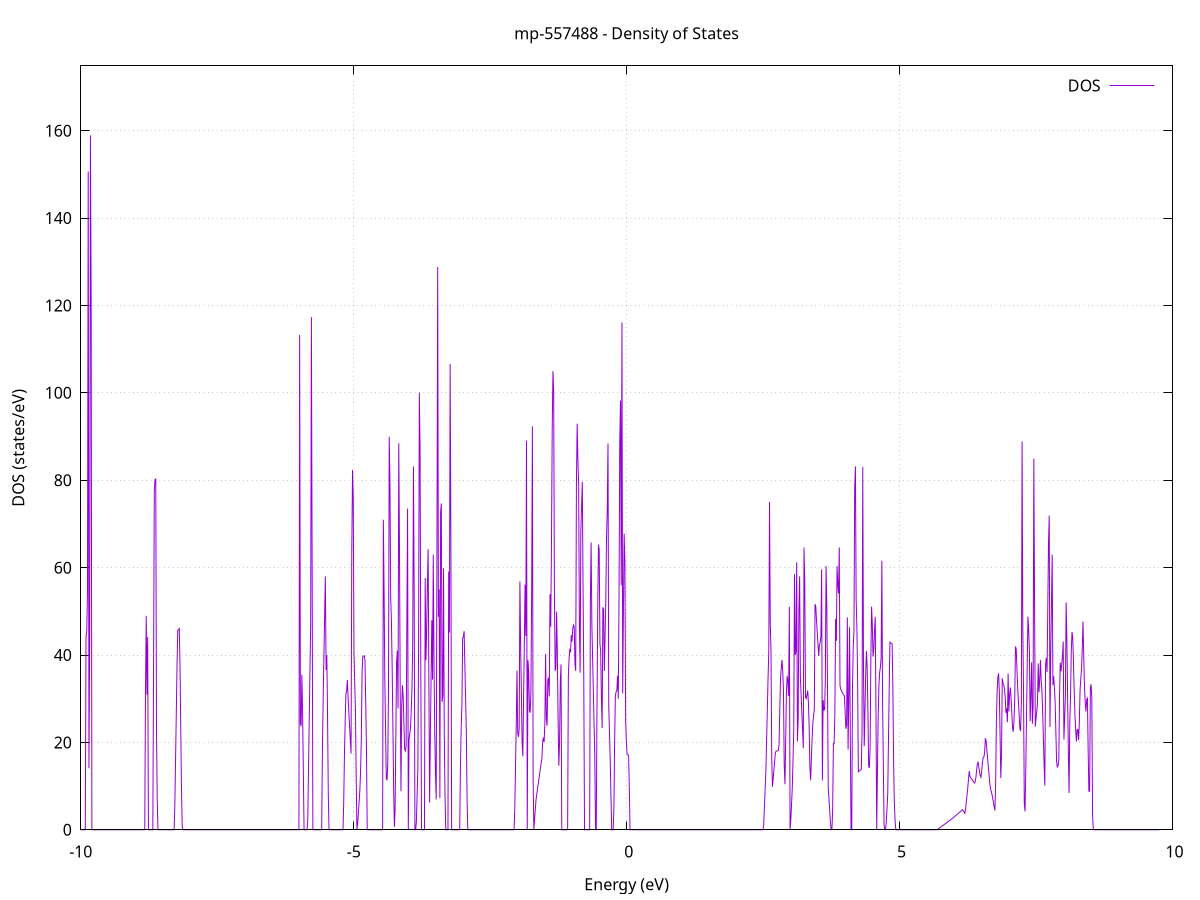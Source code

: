 set title 'mp-557488 - Density of States'
set xlabel 'Energy (eV)'
set ylabel 'DOS (states/eV)'
set grid
set xrange [-10:10]
set yrange [0:174.838]
set xzeroaxis lt -1
set terminal png size 800,600
set output 'mp-557488_dos_gnuplot.png'
plot '-' using 1:2 with lines title 'DOS'
-17.140300 0.000000
-17.126800 0.000000
-17.113400 0.000000
-17.099900 0.000000
-17.086500 0.000000
-17.073000 0.000000
-17.059600 0.000000
-17.046100 0.000000
-17.032700 0.000000
-17.019200 0.000000
-17.005800 0.000000
-16.992300 0.000000
-16.978900 0.000000
-16.965400 0.000000
-16.952000 0.000000
-16.938500 0.000000
-16.925100 0.000000
-16.911600 0.000000
-16.898200 0.000000
-16.884700 0.000000
-16.871300 0.000000
-16.857800 0.000000
-16.844400 0.000000
-16.830900 0.000000
-16.817500 0.000000
-16.804000 0.000000
-16.790600 0.000000
-16.777100 0.000000
-16.763700 0.000000
-16.750200 0.000000
-16.736800 0.000000
-16.723300 0.000000
-16.709900 0.000000
-16.696400 0.000000
-16.683000 0.000000
-16.669500 0.000000
-16.656100 0.000000
-16.642600 0.000000
-16.629200 0.000000
-16.615700 0.000000
-16.602300 0.000000
-16.588900 0.000000
-16.575400 0.000000
-16.562000 0.000000
-16.548500 0.000000
-16.535100 0.000000
-16.521600 0.000000
-16.508200 0.000000
-16.494700 0.000000
-16.481300 0.000000
-16.467800 0.000000
-16.454400 0.000000
-16.440900 0.000000
-16.427500 0.000000
-16.414000 0.000000
-16.400600 0.000000
-16.387100 0.000000
-16.373700 0.000000
-16.360200 0.000000
-16.346800 0.000000
-16.333300 0.000000
-16.319900 0.000000
-16.306400 0.000000
-16.293000 0.000000
-16.279500 0.000000
-16.266100 0.000000
-16.252600 0.000000
-16.239200 0.000000
-16.225700 0.000000
-16.212300 0.000000
-16.198800 0.000000
-16.185400 0.000000
-16.171900 0.000000
-16.158500 0.000000
-16.145000 0.000000
-16.131600 0.000000
-16.118100 0.000000
-16.104700 0.000000
-16.091200 0.000000
-16.077800 0.000000
-16.064300 0.000000
-16.050900 0.000000
-16.037400 0.000000
-16.024000 0.000000
-16.010500 0.000000
-15.997100 0.000000
-15.983600 0.000000
-15.970200 0.000000
-15.956700 0.000000
-15.943300 0.000000
-15.929800 0.000000
-15.916400 2.801400
-15.902900 33.616400
-15.889500 62.089400
-15.876000 378.130700
-15.862600 0.000000
-15.849100 0.000000
-15.835700 0.000000
-15.822200 0.000000
-15.808800 0.000000
-15.795300 0.000000
-15.781900 0.000000
-15.768400 0.000000
-15.755000 0.000000
-15.741500 83.203000
-15.728100 197.631100
-15.714600 0.000000
-15.701200 0.000000
-15.687700 268.156200
-15.674300 158.381700
-15.660800 0.000000
-15.647400 0.000000
-15.633900 0.000000
-15.620500 0.000000
-15.607000 0.000000
-15.593600 0.000000
-15.580100 0.000000
-15.566700 0.000000
-15.553200 0.000000
-15.539800 0.000000
-15.526300 0.000000
-15.512900 0.000000
-15.499400 0.000000
-15.486000 0.000000
-15.472500 0.000000
-15.459100 0.000000
-15.445600 0.000000
-15.432200 0.000000
-15.418700 0.000000
-15.405300 0.000000
-15.391800 0.000000
-15.378400 0.000000
-15.364900 0.000000
-15.351500 0.000000
-15.338000 0.000000
-15.324600 0.000000
-15.311100 0.000000
-15.297700 0.000000
-15.284200 0.000000
-15.270800 0.000000
-15.257300 0.000000
-15.243900 149.915600
-15.230400 137.950300
-15.217000 218.297700
-15.203500 0.000000
-15.190100 0.000000
-15.176600 0.000000
-15.163200 0.000000
-15.149700 0.000000
-15.136300 0.000000
-15.122800 0.000000
-15.109400 0.000000
-15.095900 0.000000
-15.082500 0.000000
-15.069000 0.000000
-15.055600 0.000000
-15.042100 0.000000
-15.028700 0.000000
-15.015200 0.000000
-15.001800 0.000000
-14.988300 0.000000
-14.974900 0.000000
-14.961400 0.000000
-14.948000 0.000000
-14.934500 0.000000
-14.921100 0.000000
-14.907600 0.000000
-14.894200 0.000000
-14.880700 0.000000
-14.867300 0.000000
-14.853800 0.000000
-14.840400 0.000000
-14.826900 0.000000
-14.813500 0.000000
-14.800000 0.000000
-14.786600 0.000000
-14.773100 0.000000
-14.759700 0.000000
-14.746200 0.000000
-14.732800 0.000000
-14.719300 0.000000
-14.705900 0.000000
-14.692400 0.000000
-14.679000 0.000000
-14.665500 0.000000
-14.652100 0.000000
-14.638600 0.000000
-14.625200 0.000000
-14.611700 0.000000
-14.598300 0.000000
-14.584800 0.000000
-14.571400 0.000000
-14.557900 0.000000
-14.544500 134.794000
-14.531000 111.282300
-14.517600 63.064100
-14.504100 0.000000
-14.490700 0.000000
-14.477200 141.797300
-14.463800 100.688700
-14.450300 0.000000
-14.436900 0.000000
-14.423400 0.000000
-14.410000 0.000000
-14.396500 0.000000
-14.383100 0.000000
-14.369600 0.000000
-14.356200 0.000000
-14.342700 0.000000
-14.329300 0.000000
-14.315800 0.000000
-14.302400 0.000000
-14.288900 0.000000
-14.275500 0.000000
-14.262000 0.000000
-14.248600 0.000000
-14.235100 0.000000
-14.221700 0.000000
-14.208200 0.000000
-14.194800 0.000000
-14.181300 0.000000
-14.167900 0.000000
-14.154400 0.000000
-14.141000 0.000000
-14.127500 0.000000
-14.114100 0.000000
-14.100600 0.000000
-14.087200 0.000000
-14.073700 0.000000
-14.060300 0.000000
-14.046800 0.000000
-14.033400 0.000000
-14.019900 0.000000
-14.006500 0.000000
-13.993000 0.000000
-13.979600 0.000000
-13.966100 0.000000
-13.952700 0.000000
-13.939200 0.000000
-13.925800 0.000000
-13.912300 0.000000
-13.898900 0.000000
-13.885400 0.000000
-13.872000 0.000000
-13.858500 0.000000
-13.845100 0.000000
-13.831600 0.000000
-13.818200 0.000000
-13.804700 0.000000
-13.791300 0.000000
-13.777800 0.000000
-13.764400 0.000000
-13.750900 0.000000
-13.737500 0.000000
-13.724000 0.000000
-13.710600 0.000000
-13.697100 0.000000
-13.683700 0.000000
-13.670200 0.000000
-13.656800 0.000000
-13.643300 0.000000
-13.629900 0.000000
-13.616400 0.000000
-13.603000 0.000000
-13.589500 0.000000
-13.576100 0.000000
-13.562600 0.000000
-13.549200 205.512400
-13.535700 113.834000
-13.522300 0.000000
-13.508800 345.066900
-13.495400 94.075800
-13.481900 0.000000
-13.468500 0.000000
-13.455000 0.000000
-13.441600 0.000000
-13.428100 0.000000
-13.414700 0.000000
-13.401200 0.000000
-13.387800 0.000000
-13.374300 0.000000
-13.360900 0.000000
-13.347400 0.000000
-13.334000 0.000000
-13.320500 0.000000
-13.307100 0.000000
-13.293600 0.000000
-13.280200 0.000000
-13.266700 0.000000
-13.253300 0.000000
-13.239800 0.000000
-13.226400 0.000000
-13.212900 0.000000
-13.199500 0.000000
-13.186000 0.000000
-13.172600 0.000000
-13.159100 0.000000
-13.145700 0.000000
-13.132200 0.000000
-13.118800 0.000000
-13.105300 0.000000
-13.091900 0.000000
-13.078400 0.000000
-13.065000 0.000000
-13.051500 0.000000
-13.038100 0.000000
-13.024600 0.000000
-13.011200 0.000000
-12.997700 0.000000
-12.984300 0.000000
-12.970800 0.000000
-12.957400 0.000000
-12.943900 0.000000
-12.930500 0.000000
-12.917000 0.000000
-12.903600 0.000000
-12.890100 0.000000
-12.876700 0.000000
-12.863200 0.000000
-12.849800 0.000000
-12.836300 0.000000
-12.822900 0.000000
-12.809400 0.000000
-12.796000 0.000000
-12.782500 0.000000
-12.769100 0.000000
-12.755600 0.000000
-12.742200 0.000000
-12.728700 0.000000
-12.715300 0.000000
-12.701800 0.000000
-12.688400 0.000000
-12.674900 0.000000
-12.661500 0.000000
-12.648000 0.000000
-12.634600 0.000000
-12.621100 0.000000
-12.607700 0.000000
-12.594200 0.000000
-12.580800 0.000000
-12.567300 0.000000
-12.553900 0.000000
-12.540400 0.000000
-12.527000 0.000000
-12.513500 0.000000
-12.500100 0.000000
-12.486600 0.000000
-12.473200 0.000000
-12.459700 0.000000
-12.446300 0.000000
-12.432800 0.000000
-12.419400 0.000000
-12.405900 22.489000
-12.392500 99.295800
-12.379000 172.738700
-12.365600 343.111300
-12.352100 63.204400
-12.338700 0.000000
-12.325200 0.000000
-12.311800 0.000000
-12.298300 0.000000
-12.284900 0.000000
-12.271400 0.000000
-12.258000 0.000000
-12.244500 0.000000
-12.231100 0.000000
-12.217700 0.000000
-12.204200 0.000000
-12.190800 0.000000
-12.177300 0.000000
-12.163900 0.000000
-12.150400 0.000000
-12.137000 0.000000
-12.123500 0.000000
-12.110100 0.000000
-12.096600 0.000000
-12.083200 0.000000
-12.069700 0.000000
-12.056300 0.000000
-12.042800 0.000000
-12.029400 0.000000
-12.015900 0.000000
-12.002500 0.000000
-11.989000 0.000000
-11.975600 0.000000
-11.962100 0.000000
-11.948700 0.000000
-11.935200 0.000000
-11.921800 0.000000
-11.908300 0.000000
-11.894900 0.000000
-11.881400 0.000000
-11.868000 0.000000
-11.854500 0.000000
-11.841100 0.000000
-11.827600 0.000000
-11.814200 0.000000
-11.800700 0.000000
-11.787300 0.000000
-11.773800 0.000000
-11.760400 0.000000
-11.746900 0.000000
-11.733500 0.000000
-11.720000 0.000000
-11.706600 0.000000
-11.693100 0.000000
-11.679700 0.000000
-11.666200 0.000000
-11.652800 0.000000
-11.639300 0.000000
-11.625900 0.000000
-11.612400 0.000000
-11.599000 0.000000
-11.585500 0.000000
-11.572100 0.000000
-11.558600 0.000000
-11.545200 0.000000
-11.531700 0.000000
-11.518300 0.000000
-11.504800 0.000000
-11.491400 0.000000
-11.477900 0.000000
-11.464500 0.000000
-11.451000 0.000000
-11.437600 0.000000
-11.424100 0.000000
-11.410700 0.000000
-11.397200 0.000000
-11.383800 0.000000
-11.370300 0.000000
-11.356900 0.000000
-11.343400 0.000000
-11.330000 0.000000
-11.316500 0.000000
-11.303100 0.000000
-11.289600 0.000000
-11.276200 0.000000
-11.262700 0.000000
-11.249300 0.000000
-11.235800 0.000000
-11.222400 0.000000
-11.208900 0.000000
-11.195500 0.000000
-11.182000 47.963000
-11.168600 68.571800
-11.155100 84.234100
-11.141700 116.087200
-11.128200 121.089200
-11.114800 134.435900
-11.101300 37.995900
-11.087900 0.000000
-11.074400 0.000000
-11.061000 0.000000
-11.047500 0.000000
-11.034100 0.000000
-11.020600 0.000000
-11.007200 0.000000
-10.993700 0.000000
-10.980300 0.000000
-10.966800 0.000000
-10.953400 0.000000
-10.939900 0.000000
-10.926500 0.000000
-10.913000 0.000000
-10.899600 0.000000
-10.886100 0.000000
-10.872700 0.000000
-10.859200 0.000000
-10.845800 0.000000
-10.832300 0.000000
-10.818900 0.000000
-10.805400 0.000000
-10.792000 0.000000
-10.778500 0.000000
-10.765100 0.000000
-10.751600 0.000000
-10.738200 0.000000
-10.724700 0.000000
-10.711300 0.000000
-10.697800 0.000000
-10.684400 0.000000
-10.670900 0.000000
-10.657500 0.000000
-10.644000 0.000000
-10.630600 0.000000
-10.617100 0.000000
-10.603700 0.000000
-10.590200 0.000000
-10.576800 0.000000
-10.563300 0.000000
-10.549900 0.000000
-10.536400 0.000000
-10.523000 0.000000
-10.509500 0.000000
-10.496100 0.000000
-10.482600 0.000000
-10.469200 0.000000
-10.455700 0.000000
-10.442300 0.000000
-10.428800 0.000000
-10.415400 0.000000
-10.401900 0.000000
-10.388500 0.000000
-10.375000 0.000000
-10.361600 0.000000
-10.348100 0.000000
-10.334700 0.000000
-10.321200 0.000000
-10.307800 0.000000
-10.294300 0.000000
-10.280900 0.000000
-10.267400 0.000000
-10.254000 0.000000
-10.240500 0.000000
-10.227100 0.000000
-10.213600 0.000000
-10.200200 0.000000
-10.186700 0.000000
-10.173300 0.000000
-10.159800 0.000000
-10.146400 0.000000
-10.132900 0.000000
-10.119500 0.000000
-10.106000 0.000000
-10.092600 0.000000
-10.079100 0.000000
-10.065700 0.000000
-10.052200 0.000000
-10.038800 0.000000
-10.025300 0.000000
-10.011900 0.000000
-9.998400 0.000000
-9.985000 0.000000
-9.971500 0.000000
-9.958100 0.000000
-9.944600 0.000000
-9.931200 0.000000
-9.917700 0.000000
-9.904300 44.101100
-9.890800 45.669400
-9.877400 54.087000
-9.863900 150.662600
-9.850500 14.098900
-9.837000 43.301100
-9.823600 158.943700
-9.810100 122.043000
-9.796700 0.000000
-9.783200 0.000000
-9.769800 0.000000
-9.756300 0.000000
-9.742900 0.000000
-9.729400 0.000000
-9.716000 0.000000
-9.702500 0.000000
-9.689100 0.000000
-9.675600 0.000000
-9.662200 0.000000
-9.648700 0.000000
-9.635300 0.000000
-9.621800 0.000000
-9.608400 0.000000
-9.594900 0.000000
-9.581500 0.000000
-9.568000 0.000000
-9.554600 0.000000
-9.541100 0.000000
-9.527700 0.000000
-9.514200 0.000000
-9.500800 0.000000
-9.487300 0.000000
-9.473900 0.000000
-9.460400 0.000000
-9.447000 0.000000
-9.433500 0.000000
-9.420100 0.000000
-9.406600 0.000000
-9.393200 0.000000
-9.379700 0.000000
-9.366300 0.000000
-9.352800 0.000000
-9.339400 0.000000
-9.325900 0.000000
-9.312500 0.000000
-9.299000 0.000000
-9.285600 0.000000
-9.272100 0.000000
-9.258700 0.000000
-9.245200 0.000000
-9.231800 0.000000
-9.218300 0.000000
-9.204900 0.000000
-9.191400 0.000000
-9.178000 0.000000
-9.164500 0.000000
-9.151100 0.000000
-9.137600 0.000000
-9.124200 0.000000
-9.110700 0.000000
-9.097300 0.000000
-9.083800 0.000000
-9.070400 0.000000
-9.056900 0.000000
-9.043500 0.000000
-9.030000 0.000000
-9.016600 0.000000
-9.003100 0.000000
-8.989700 0.000000
-8.976200 0.000000
-8.962800 0.000000
-8.949300 0.000000
-8.935900 0.000000
-8.922400 0.000000
-8.909000 0.000000
-8.895500 0.000000
-8.882100 0.000000
-8.868600 0.000000
-8.855200 0.000000
-8.841700 0.000000
-8.828300 0.000000
-8.814800 31.791900
-8.801400 48.976500
-8.787900 30.920800
-8.774500 44.139900
-8.761000 0.000000
-8.747600 0.000000
-8.734100 0.000000
-8.720700 0.000000
-8.707200 0.000000
-8.693800 0.000000
-8.680300 0.000000
-8.666900 37.038900
-8.653400 77.540600
-8.640000 80.157700
-8.626500 80.280700
-8.613100 22.242100
-8.599600 6.970300
-8.586200 0.000000
-8.572700 0.000000
-8.559300 0.000000
-8.545800 0.000000
-8.532400 0.000000
-8.518900 0.000000
-8.505500 0.000000
-8.492000 0.000000
-8.478600 0.000000
-8.465100 0.000000
-8.451700 0.000000
-8.438200 0.000000
-8.424800 0.000000
-8.411300 0.000000
-8.397900 0.000000
-8.384400 0.000000
-8.371000 0.000000
-8.357500 0.000000
-8.344100 0.000000
-8.330600 0.000000
-8.317200 0.000000
-8.303700 0.000000
-8.290300 0.000000
-8.276800 5.765900
-8.263400 16.421900
-8.249900 27.077900
-8.236500 38.006800
-8.223000 45.641000
-8.209600 45.854200
-8.196100 46.067400
-8.182700 37.914200
-8.169200 23.965700
-8.155800 9.918300
-8.142300 0.870000
-8.128900 0.000000
-8.115400 0.000000
-8.102000 0.000000
-8.088500 0.000000
-8.075100 0.000000
-8.061600 0.000000
-8.048200 0.000000
-8.034700 0.000000
-8.021300 0.000000
-8.007800 0.000000
-7.994400 0.000000
-7.980900 0.000000
-7.967500 0.000000
-7.954000 0.000000
-7.940600 0.000000
-7.927100 0.000000
-7.913700 0.000000
-7.900200 0.000000
-7.886800 0.000000
-7.873300 0.000000
-7.859900 0.000000
-7.846500 0.000000
-7.833000 0.000000
-7.819600 0.000000
-7.806100 0.000000
-7.792700 0.000000
-7.779200 0.000000
-7.765800 0.000000
-7.752300 0.000000
-7.738900 0.000000
-7.725400 0.000000
-7.712000 0.000000
-7.698500 0.000000
-7.685100 0.000000
-7.671600 0.000000
-7.658200 0.000000
-7.644700 0.000000
-7.631300 0.000000
-7.617800 0.000000
-7.604400 0.000000
-7.590900 0.000000
-7.577500 0.000000
-7.564000 0.000000
-7.550600 0.000000
-7.537100 0.000000
-7.523700 0.000000
-7.510200 0.000000
-7.496800 0.000000
-7.483300 0.000000
-7.469900 0.000000
-7.456400 0.000000
-7.443000 0.000000
-7.429500 0.000000
-7.416100 0.000000
-7.402600 0.000000
-7.389200 0.000000
-7.375700 0.000000
-7.362300 0.000000
-7.348800 0.000000
-7.335400 0.000000
-7.321900 0.000000
-7.308500 0.000000
-7.295000 0.000000
-7.281600 0.000000
-7.268100 0.000000
-7.254700 0.000000
-7.241200 0.000000
-7.227800 0.000000
-7.214300 0.000000
-7.200900 0.000000
-7.187400 0.000000
-7.174000 0.000000
-7.160500 0.000000
-7.147100 0.000000
-7.133600 0.000000
-7.120200 0.000000
-7.106700 0.000000
-7.093300 0.000000
-7.079800 0.000000
-7.066400 0.000000
-7.052900 0.000000
-7.039500 0.000000
-7.026000 0.000000
-7.012600 0.000000
-6.999100 0.000000
-6.985700 0.000000
-6.972200 0.000000
-6.958800 0.000000
-6.945300 0.000000
-6.931900 0.000000
-6.918400 0.000000
-6.905000 0.000000
-6.891500 0.000000
-6.878100 0.000000
-6.864600 0.000000
-6.851200 0.000000
-6.837700 0.000000
-6.824300 0.000000
-6.810800 0.000000
-6.797400 0.000000
-6.783900 0.000000
-6.770500 0.000000
-6.757000 0.000000
-6.743600 0.000000
-6.730100 0.000000
-6.716700 0.000000
-6.703200 0.000000
-6.689800 0.000000
-6.676300 0.000000
-6.662900 0.000000
-6.649400 0.000000
-6.636000 0.000000
-6.622500 0.000000
-6.609100 0.000000
-6.595600 0.000000
-6.582200 0.000000
-6.568700 0.000000
-6.555300 0.000000
-6.541800 0.000000
-6.528400 0.000000
-6.514900 0.000000
-6.501500 0.000000
-6.488000 0.000000
-6.474600 0.000000
-6.461100 0.000000
-6.447700 0.000000
-6.434200 0.000000
-6.420800 0.000000
-6.407300 0.000000
-6.393900 0.000000
-6.380400 0.000000
-6.367000 0.000000
-6.353500 0.000000
-6.340100 0.000000
-6.326600 0.000000
-6.313200 0.000000
-6.299700 0.000000
-6.286300 0.000000
-6.272800 0.000000
-6.259400 0.000000
-6.245900 0.000000
-6.232500 0.000000
-6.219000 0.000000
-6.205600 0.000000
-6.192100 0.000000
-6.178700 0.000000
-6.165200 0.000000
-6.151800 0.000000
-6.138300 0.000000
-6.124900 0.000000
-6.111400 0.000000
-6.098000 0.000000
-6.084500 0.000000
-6.071100 0.000000
-6.057600 0.000000
-6.044200 0.000000
-6.030700 0.000000
-6.017300 0.000000
-6.003800 0.000000
-5.990400 113.274500
-5.976900 24.314000
-5.963500 23.721300
-5.950000 35.508100
-5.936600 26.826400
-5.923100 13.298400
-5.909700 0.000000
-5.896200 0.000000
-5.882800 0.000000
-5.869300 0.000000
-5.855900 0.000000
-5.842400 1.838000
-5.829000 13.305700
-5.815500 24.668500
-5.802100 35.913800
-5.788600 47.159100
-5.775200 117.333400
-5.761700 59.927300
-5.748300 0.000000
-5.734800 0.000000
-5.721400 0.000000
-5.707900 0.000000
-5.694500 0.000000
-5.681000 0.000000
-5.667600 0.000000
-5.654100 0.000000
-5.640700 0.000000
-5.627200 0.000000
-5.613800 0.000000
-5.600300 0.000000
-5.586900 0.000000
-5.573400 18.306800
-5.560000 29.422700
-5.546500 39.567600
-5.533100 48.778100
-5.519600 57.988600
-5.506200 36.558600
-5.492700 39.955700
-5.479300 26.041300
-5.465800 8.239500
-5.452400 0.000000
-5.438900 0.000000
-5.425500 0.000000
-5.412000 0.000000
-5.398600 0.000000
-5.385100 0.000000
-5.371700 0.000000
-5.358200 0.000000
-5.344800 0.000000
-5.331300 0.000000
-5.317900 0.000000
-5.304400 0.000000
-5.291000 0.000000
-5.277500 0.000000
-5.264100 0.000000
-5.250600 0.000000
-5.237200 0.000000
-5.223700 0.000000
-5.210300 0.000000
-5.196800 0.000000
-5.183400 6.057100
-5.169900 17.156900
-5.156500 24.890400
-5.143000 31.261700
-5.129600 31.751800
-5.116100 34.294500
-5.102700 30.083300
-5.089200 26.844600
-5.075800 23.692600
-5.062300 20.540700
-5.048900 17.453800
-5.035400 63.620500
-5.022000 82.366200
-5.008500 76.216200
-4.995100 40.339700
-4.981600 33.724600
-4.968200 27.109500
-4.954700 12.252300
-4.941300 0.000000
-4.927800 1.497200
-4.914400 3.956200
-4.900900 6.415300
-4.887500 9.066800
-4.874000 13.526400
-4.860600 21.155200
-4.847100 35.704500
-4.833700 39.654000
-4.820200 39.744100
-4.806800 39.834200
-4.793300 38.786200
-4.779900 28.980200
-4.766400 18.713100
-4.753000 0.000000
-4.739500 0.000000
-4.726100 0.000000
-4.712600 0.000000
-4.699200 0.000000
-4.685700 0.000000
-4.672300 0.000000
-4.658800 0.000000
-4.645400 0.000000
-4.631900 0.000000
-4.618500 0.000000
-4.605000 0.000000
-4.591600 0.000000
-4.578100 0.000000
-4.564700 0.000000
-4.551200 0.000000
-4.537800 0.000000
-4.524300 0.000000
-4.510900 0.000000
-4.497400 0.000000
-4.484000 0.000000
-4.470500 0.000000
-4.457100 70.947700
-4.443600 54.510000
-4.430200 34.231000
-4.416700 23.203400
-4.403300 11.768600
-4.389800 11.318100
-4.376400 15.070900
-4.362900 32.434400
-4.349500 89.962100
-4.336000 79.179800
-4.322600 53.144300
-4.309100 47.684100
-4.295700 37.157200
-4.282200 23.492300
-4.268800 9.827400
-4.255300 0.675000
-4.241900 4.566900
-4.228400 21.351100
-4.215000 38.135300
-4.201500 40.982200
-4.188100 27.781000
-4.174600 88.483400
-4.161200 63.645500
-4.147700 30.368300
-4.134300 8.840700
-4.120800 28.270900
-4.107400 33.114200
-4.093900 30.372500
-4.080500 24.421800
-4.067000 18.471200
-4.053600 18.048100
-4.040100 19.098600
-4.026700 47.175800
-4.013200 73.504900
-3.999800 0.000000
-3.986300 20.730300
-3.972900 22.014500
-3.959400 23.298800
-3.946000 27.219400
-3.932500 32.615700
-3.919100 42.644800
-3.905600 83.172700
-3.892200 53.688700
-3.878700 0.000000
-3.865300 0.000000
-3.851800 1.808600
-3.838400 7.900900
-3.824900 13.993200
-3.811500 43.039300
-3.798000 100.027800
-3.784600 87.340800
-3.771100 36.799500
-3.757700 0.000000
-3.744200 0.000000
-3.730800 0.000000
-3.717300 0.000000
-3.703900 0.000000
-3.690400 57.633600
-3.677000 38.801700
-3.663500 45.724000
-3.650100 56.343500
-3.636600 64.209200
-3.623200 33.705500
-3.609700 6.199400
-3.596300 21.026100
-3.582800 34.655900
-3.569400 47.976600
-3.555900 34.358500
-3.542500 62.976400
-3.529000 38.065100
-3.515600 22.127500
-3.502100 12.761700
-3.488700 6.927800
-3.475200 64.634400
-3.461800 128.794800
-3.448400 48.760200
-3.434900 55.056600
-3.421500 7.252500
-3.408000 72.724000
-3.394600 74.683600
-3.381100 29.256700
-3.367700 30.733300
-3.354200 59.817800
-3.340800 21.271900
-3.327300 7.729600
-3.313900 0.000000
-3.300400 0.000000
-3.287000 0.000000
-3.273500 0.000000
-3.260100 59.099900
-3.246600 45.146800
-3.233200 106.597400
-3.219700 65.436000
-3.206300 0.000000
-3.192800 0.000000
-3.179400 0.000000
-3.165900 0.000000
-3.152500 0.000000
-3.139000 0.000000
-3.125600 0.000000
-3.112100 0.000000
-3.098700 0.000000
-3.085200 0.000000
-3.071800 0.000000
-3.058300 0.000000
-3.044900 14.530300
-3.031400 23.237300
-3.018000 28.516800
-3.004500 43.918700
-2.991100 44.176300
-2.977600 45.455500
-2.964200 37.832300
-2.950700 30.209100
-2.937300 22.585800
-2.923800 7.512300
-2.910400 0.000000
-2.896900 0.000000
-2.883500 0.000000
-2.870000 0.000000
-2.856600 0.000000
-2.843100 0.000000
-2.829700 0.000000
-2.816200 0.000000
-2.802800 0.000000
-2.789300 0.000000
-2.775900 0.000000
-2.762400 0.000000
-2.749000 0.000000
-2.735500 0.000000
-2.722100 0.000000
-2.708600 0.000000
-2.695200 0.000000
-2.681700 0.000000
-2.668300 0.000000
-2.654800 0.000000
-2.641400 0.000000
-2.627900 0.000000
-2.614500 0.000000
-2.601000 0.000000
-2.587600 0.000000
-2.574100 0.000000
-2.560700 0.000000
-2.547200 0.000000
-2.533800 0.000000
-2.520300 0.000000
-2.506900 0.000000
-2.493400 0.000000
-2.480000 0.000000
-2.466500 0.000000
-2.453100 0.000000
-2.439600 0.000000
-2.426200 0.000000
-2.412700 0.000000
-2.399300 0.000000
-2.385800 0.000000
-2.372400 0.000000
-2.358900 0.000000
-2.345500 0.000000
-2.332000 0.000000
-2.318600 0.000000
-2.305100 0.000000
-2.291700 0.000000
-2.278200 0.000000
-2.264800 0.000000
-2.251300 0.000000
-2.237900 0.000000
-2.224400 0.000000
-2.211000 0.000000
-2.197500 0.000000
-2.184100 0.000000
-2.170600 0.000000
-2.157200 0.000000
-2.143700 0.000000
-2.130300 0.000000
-2.116800 0.000000
-2.103400 0.000000
-2.089900 0.000000
-2.076500 0.000000
-2.063000 0.000000
-2.049600 4.710700
-2.036100 14.175100
-2.022700 23.639500
-2.009200 36.440000
-1.995800 22.241800
-1.982300 21.232900
-1.968900 23.071200
-1.955400 56.831000
-1.942000 42.359800
-1.928500 31.170500
-1.915100 19.981200
-1.901600 16.821600
-1.888200 30.140300
-1.874700 42.440700
-1.861300 56.084300
-1.847800 44.347100
-1.834400 89.077800
-1.820900 0.000000
-1.807500 38.802500
-1.794000 36.051500
-1.780600 27.256200
-1.767100 26.795400
-1.753700 31.588500
-1.740200 54.459600
-1.726800 92.334800
-1.713300 11.344500
-1.699900 0.091600
-1.686400 2.427100
-1.673000 4.762500
-1.659500 6.985400
-1.646100 8.172000
-1.632600 9.358600
-1.619200 10.545200
-1.605700 11.731900
-1.592300 12.918500
-1.578800 14.105100
-1.565400 15.291700
-1.551900 16.478400
-1.538500 20.119100
-1.525000 21.118800
-1.511600 20.058100
-1.498100 24.484900
-1.484700 40.230100
-1.471200 25.489900
-1.457800 23.815300
-1.444300 34.295600
-1.430900 34.853100
-1.417400 30.508900
-1.404000 53.899700
-1.390500 46.488200
-1.377100 65.948000
-1.363600 91.319300
-1.350200 104.962400
-1.336700 100.364900
-1.323300 54.762600
-1.309800 36.398100
-1.296400 36.862600
-1.282900 49.952900
-1.269500 40.197300
-1.256000 25.413000
-1.242600 14.658700
-1.229100 19.948000
-1.215700 33.764800
-1.202200 37.863700
-1.188800 0.000000
-1.175300 0.000000
-1.161900 0.000000
-1.148400 0.000000
-1.135000 0.000000
-1.121500 0.000000
-1.108100 0.000000
-1.094600 0.000000
-1.081200 0.000000
-1.067700 35.172900
-1.054300 39.146400
-1.040800 41.422400
-1.027400 40.631300
-1.013900 44.543400
-1.000500 43.083500
-0.987000 46.044500
-0.973600 46.857500
-0.960100 46.407300
-0.946700 37.956000
-0.933200 36.362600
-0.919800 79.501200
-0.906300 92.942100
-0.892900 84.603300
-0.879400 79.219000
-0.866000 46.914700
-0.852500 35.946700
-0.839100 68.178900
-0.825600 74.301300
-0.812200 79.613700
-0.798700 55.596300
-0.785300 34.468400
-0.771800 0.000000
-0.758400 0.000000
-0.744900 0.000000
-0.731500 0.000000
-0.718000 0.000000
-0.704600 0.000000
-0.691100 0.000000
-0.677700 0.000000
-0.664200 52.276500
-0.650800 65.751300
-0.637300 47.067600
-0.623900 39.475300
-0.610400 31.882900
-0.597000 24.290500
-0.583500 16.818200
-0.570100 0.000000
-0.556600 0.000000
-0.543200 28.504900
-0.529700 50.413700
-0.516300 65.261600
-0.502800 64.136500
-0.489400 42.631500
-0.475900 40.993900
-0.462500 30.231000
-0.449000 23.292500
-0.435600 50.930400
-0.422100 50.445800
-0.408700 36.348000
-0.395200 44.352600
-0.381800 52.357300
-0.368300 67.033300
-0.354900 73.422800
-0.341400 88.422400
-0.328000 28.400500
-0.314500 22.201900
-0.301100 16.003300
-0.287600 7.803100
-0.274200 0.000000
-0.260700 0.000000
-0.247300 0.000000
-0.233800 4.534900
-0.220400 19.843100
-0.206900 30.647900
-0.193500 31.572500
-0.180000 31.858600
-0.166600 35.265700
-0.153100 29.993700
-0.139700 53.121600
-0.126200 88.838300
-0.112800 98.247500
-0.099300 55.940300
-0.085900 116.089600
-0.072400 31.250600
-0.059000 50.216800
-0.045500 67.757800
-0.032100 61.482400
-0.018600 25.183200
-0.005200 20.147800
0.008300 17.284600
0.021700 17.164400
0.035200 17.044200
0.048600 9.926400
0.062100 0.000000
0.075500 0.000000
0.089000 0.000000
0.102400 0.000000
0.115900 0.000000
0.129300 0.000000
0.142800 0.000000
0.156200 0.000000
0.169700 0.000000
0.183100 0.000000
0.196600 0.000000
0.210000 0.000000
0.223500 0.000000
0.236900 0.000000
0.250400 0.000000
0.263800 0.000000
0.277300 0.000000
0.290700 0.000000
0.304200 0.000000
0.317600 0.000000
0.331100 0.000000
0.344500 0.000000
0.358000 0.000000
0.371400 0.000000
0.384900 0.000000
0.398300 0.000000
0.411800 0.000000
0.425200 0.000000
0.438700 0.000000
0.452100 0.000000
0.465600 0.000000
0.479000 0.000000
0.492500 0.000000
0.505900 0.000000
0.519400 0.000000
0.532800 0.000000
0.546300 0.000000
0.559700 0.000000
0.573200 0.000000
0.586600 0.000000
0.600100 0.000000
0.613500 0.000000
0.627000 0.000000
0.640400 0.000000
0.653900 0.000000
0.667300 0.000000
0.680800 0.000000
0.694200 0.000000
0.707700 0.000000
0.721100 0.000000
0.734600 0.000000
0.748000 0.000000
0.761500 0.000000
0.774900 0.000000
0.788400 0.000000
0.801800 0.000000
0.815300 0.000000
0.828700 0.000000
0.842200 0.000000
0.855600 0.000000
0.869100 0.000000
0.882500 0.000000
0.896000 0.000000
0.909400 0.000000
0.922800 0.000000
0.936300 0.000000
0.949700 0.000000
0.963200 0.000000
0.976600 0.000000
0.990100 0.000000
1.003500 0.000000
1.017000 0.000000
1.030400 0.000000
1.043900 0.000000
1.057300 0.000000
1.070800 0.000000
1.084200 0.000000
1.097700 0.000000
1.111100 0.000000
1.124600 0.000000
1.138000 0.000000
1.151500 0.000000
1.164900 0.000000
1.178400 0.000000
1.191800 0.000000
1.205300 0.000000
1.218700 0.000000
1.232200 0.000000
1.245600 0.000000
1.259100 0.000000
1.272500 0.000000
1.286000 0.000000
1.299400 0.000000
1.312900 0.000000
1.326300 0.000000
1.339800 0.000000
1.353200 0.000000
1.366700 0.000000
1.380100 0.000000
1.393600 0.000000
1.407000 0.000000
1.420500 0.000000
1.433900 0.000000
1.447400 0.000000
1.460800 0.000000
1.474300 0.000000
1.487700 0.000000
1.501200 0.000000
1.514600 0.000000
1.528100 0.000000
1.541500 0.000000
1.555000 0.000000
1.568400 0.000000
1.581900 0.000000
1.595300 0.000000
1.608800 0.000000
1.622200 0.000000
1.635700 0.000000
1.649100 0.000000
1.662600 0.000000
1.676000 0.000000
1.689500 0.000000
1.702900 0.000000
1.716400 0.000000
1.729800 0.000000
1.743300 0.000000
1.756700 0.000000
1.770200 0.000000
1.783600 0.000000
1.797100 0.000000
1.810500 0.000000
1.824000 0.000000
1.837400 0.000000
1.850900 0.000000
1.864300 0.000000
1.877800 0.000000
1.891200 0.000000
1.904700 0.000000
1.918100 0.000000
1.931600 0.000000
1.945000 0.000000
1.958500 0.000000
1.971900 0.000000
1.985400 0.000000
1.998800 0.000000
2.012300 0.000000
2.025700 0.000000
2.039200 0.000000
2.052600 0.000000
2.066100 0.000000
2.079500 0.000000
2.093000 0.000000
2.106400 0.000000
2.119900 0.000000
2.133300 0.000000
2.146800 0.000000
2.160200 0.000000
2.173700 0.000000
2.187100 0.000000
2.200600 0.000000
2.214000 0.000000
2.227500 0.000000
2.240900 0.000000
2.254400 0.000000
2.267800 0.000000
2.281300 0.000000
2.294700 0.000000
2.308200 0.000000
2.321600 0.000000
2.335100 0.000000
2.348500 0.000000
2.362000 0.000000
2.375400 0.000000
2.388900 0.000000
2.402300 0.000000
2.415800 0.000000
2.429200 0.000000
2.442700 0.000000
2.456100 0.000000
2.469600 0.000000
2.483000 0.000000
2.496500 0.000000
2.509900 0.915900
2.523400 5.058300
2.536800 9.200800
2.550300 13.343200
2.563700 20.205100
2.577200 27.443400
2.590600 34.681800
2.604100 40.897600
2.617500 75.003000
2.631000 47.231900
2.644400 41.089600
2.657900 16.427100
2.671300 9.814100
2.684800 11.776900
2.698200 13.739800
2.711700 15.702600
2.725100 17.688700
2.738600 17.979700
2.752000 18.024200
2.765500 18.068800
2.778900 18.120500
2.792400 19.588400
2.805800 27.467300
2.819300 34.731100
2.832700 36.961100
2.846200 38.867100
2.859600 36.401200
2.873100 31.802200
2.886500 14.986900
2.900000 10.424800
2.913400 20.101800
2.926900 31.293300
2.940300 35.200100
2.953800 34.009800
2.967200 30.654300
2.980700 51.067800
2.994100 0.000000
3.007600 2.263200
3.021000 5.858000
3.034500 9.617800
3.047900 16.034200
3.061400 22.450600
3.074800 58.529100
3.088300 40.024200
3.101700 40.678300
3.115200 61.209300
3.128600 20.225200
3.142100 25.482100
3.155500 50.395900
3.169000 57.997300
3.182400 35.192500
3.195900 31.057800
3.209300 26.923000
3.222800 22.788300
3.236200 18.653600
3.249700 64.619700
3.263100 56.695800
3.276600 30.301100
3.290000 30.015700
3.303500 30.905100
3.316900 31.873000
3.330400 28.990900
3.343800 23.456300
3.357300 14.295600
3.370700 11.356700
3.384200 16.382900
3.397600 20.641400
3.411100 24.391800
3.424500 26.102000
3.438000 27.503700
3.451400 51.636000
3.464900 51.143200
3.478300 47.948200
3.491800 45.236400
3.505200 42.509600
3.518700 39.762500
3.532100 42.401200
3.545600 42.803500
3.559000 44.320400
3.572500 59.614700
3.585900 11.280800
3.599400 29.703200
3.612800 27.417800
3.626300 27.487700
3.639700 34.213300
3.653200 60.338700
3.666600 51.114200
3.680100 31.548300
3.693500 9.640700
3.707000 6.969600
3.720400 4.298400
3.733900 1.627200
3.747300 0.000000
3.760800 0.000000
3.774200 4.770600
3.787700 19.717800
3.801100 19.680500
3.814600 26.639600
3.828000 48.266200
3.841500 43.230600
3.854900 60.375700
3.868400 56.170600
3.881800 54.073600
3.895300 64.629300
3.908700 33.010700
3.922200 32.154100
3.935600 31.822100
3.949100 31.490200
3.962500 31.158300
3.976000 30.973500
3.989400 30.512500
4.002900 26.877500
4.016300 23.107100
4.029800 23.971700
4.043200 48.611000
4.056700 18.357700
4.070100 30.004200
4.083600 46.334300
4.097000 22.537800
4.110500 0.000000
4.123900 0.000000
4.137400 32.485200
4.150800 41.924400
4.164300 45.217000
4.177700 78.281100
4.191200 83.182100
4.204600 52.662600
4.218100 46.384300
4.231500 33.845300
4.245000 13.299000
4.258400 13.431800
4.271900 13.564700
4.285300 13.697500
4.298800 13.830400
4.312200 22.400900
4.325700 83.063700
4.339100 36.682800
4.352600 19.151900
4.366000 27.262300
4.379500 35.743700
4.392900 40.881500
4.406400 37.380700
4.419800 27.131200
4.433300 14.614400
4.446700 14.120900
4.460200 18.736300
4.473600 38.763000
4.487100 51.093700
4.500500 47.020300
4.514000 39.632800
4.527400 41.322100
4.540900 45.729300
4.554300 48.729200
4.567800 26.861100
4.581200 0.000000
4.594700 13.704200
4.608100 25.750800
4.621600 32.958600
4.635000 35.999200
4.648500 37.201800
4.661900 39.237200
4.675400 61.587500
4.688800 29.124900
4.702300 15.151300
4.715700 1.177700
4.729200 0.000000
4.742600 0.000000
4.756100 1.720100
4.769500 4.763100
4.783000 8.096500
4.796400 20.238200
4.809900 31.902000
4.823300 42.930100
4.836800 42.791700
4.850200 42.653200
4.863700 42.514700
4.877100 32.201100
4.890600 15.862000
4.904000 6.285200
4.917500 2.221900
4.930900 0.000000
4.944400 0.000000
4.957800 0.000000
4.971300 0.000000
4.984700 0.000000
4.998200 0.000000
5.011600 0.000000
5.025100 0.000000
5.038500 0.000000
5.052000 0.000000
5.065400 0.000000
5.078900 0.000000
5.092300 0.000000
5.105800 0.000000
5.119200 0.000000
5.132700 0.000000
5.146100 0.000000
5.159600 0.000000
5.173000 0.000000
5.186500 0.000000
5.199900 0.000000
5.213400 0.000000
5.226800 0.000000
5.240300 0.000000
5.253700 0.000000
5.267200 0.000000
5.280600 0.000000
5.294000 0.000000
5.307500 0.000000
5.320900 0.000000
5.334400 0.000000
5.347800 0.000000
5.361300 0.000000
5.374700 0.000000
5.388200 0.000000
5.401600 0.000000
5.415100 0.000000
5.428500 0.000000
5.442000 0.000000
5.455400 0.000000
5.468900 0.000000
5.482300 0.000000
5.495800 0.000000
5.509200 0.000000
5.522700 0.000000
5.536100 0.000000
5.549600 0.000000
5.563000 0.000000
5.576500 0.000000
5.589900 0.000000
5.603400 0.000000
5.616800 0.000000
5.630300 0.000000
5.643700 0.000000
5.657200 0.000000
5.670600 0.000000
5.684100 0.000000
5.697500 0.096000
5.711000 0.219700
5.724400 0.343300
5.737900 0.467000
5.751300 0.590700
5.764800 0.714300
5.778200 0.838000
5.791700 0.961600
5.805100 1.085300
5.818600 1.208900
5.832000 1.332600
5.845500 1.456200
5.858900 1.579900
5.872400 1.703500
5.885800 1.827200
5.899300 1.950800
5.912700 2.074500
5.926200 2.198100
5.939600 2.321800
5.953100 2.445400
5.966500 2.585600
5.980000 2.729000
5.993400 2.872300
6.006900 3.015700
6.020300 3.159000
6.033800 3.302400
6.047200 3.445700
6.060700 3.589100
6.074100 3.732400
6.087600 3.875800
6.101000 4.019100
6.114500 4.162500
6.127900 4.305800
6.141400 4.449100
6.154800 4.592500
6.168300 4.315600
6.181700 4.022900
6.195200 3.730200
6.208600 4.687200
6.222100 6.308400
6.235500 7.929500
6.249000 9.550700
6.262400 11.491900
6.275900 13.453600
6.289300 12.209500
6.302800 11.958400
6.316200 11.707200
6.329700 11.456000
6.343100 11.204900
6.356600 10.953700
6.370000 10.702600
6.383500 10.919100
6.396900 11.856800
6.410400 13.421600
6.423800 14.986500
6.437300 15.583700
6.450700 14.423000
6.464200 13.326200
6.477600 12.414300
6.491100 12.033600
6.504500 13.308700
6.518000 15.461200
6.531400 16.527000
6.544900 16.665600
6.558300 17.710600
6.571800 20.959300
6.585200 20.289600
6.598700 18.373500
6.612100 16.459600
6.625600 14.545700
6.639000 12.631800
6.652500 10.717900
6.665900 9.334800
6.679400 8.862400
6.692800 8.099200
6.706300 7.170900
6.719700 6.242600
6.733200 5.314300
6.746600 4.386100
6.760100 10.850800
6.773500 24.437200
6.787000 31.545800
6.800400 34.827400
6.813900 35.803800
6.827300 31.804900
6.840800 21.828800
6.854200 11.852600
6.867700 17.083900
6.881100 34.649000
6.894600 33.530100
6.908000 33.201100
6.921500 32.142800
6.934900 30.419600
6.948400 26.771200
6.961800 27.777000
6.975300 24.607900
6.988700 35.736800
7.002200 27.086100
7.015600 30.794100
7.029100 32.572100
7.042500 30.153900
7.056000 26.773200
7.069400 23.392500
7.082900 22.435900
7.096300 24.931300
7.109800 29.987100
7.123200 41.936200
7.136700 41.450700
7.150100 36.953600
7.163600 32.571800
7.177000 29.453600
7.190500 26.335400
7.203900 23.217200
7.217400 22.576000
7.230800 29.110000
7.244300 88.880500
7.257700 46.148400
7.271200 31.082100
7.284600 6.114300
7.298100 4.215500
7.311500 13.355600
7.325000 25.105400
7.338400 37.877200
7.351900 48.805500
7.365300 45.979100
7.378800 40.604000
7.392200 24.853000
7.405700 30.743300
7.419100 38.311800
7.432600 24.245600
7.446000 27.978200
7.459500 84.931100
7.472900 51.807500
7.486400 23.592700
7.499800 25.507600
7.513300 27.234800
7.526700 28.962100
7.540200 38.085300
7.553600 31.486300
7.567100 34.185500
7.580500 38.863800
7.594000 34.297300
7.607400 31.788900
7.620900 27.275500
7.634300 21.044900
7.647800 14.814300
7.661200 10.132400
7.674700 37.789200
7.688100 39.365300
7.701600 36.087800
7.715000 50.345700
7.728500 65.783900
7.741900 71.907900
7.755400 23.538100
7.768800 39.479700
7.782300 51.397400
7.795700 62.965300
7.809200 33.094900
7.822600 35.178600
7.836100 32.564900
7.849500 29.435600
7.863000 22.604100
7.876400 15.644900
7.889900 14.355100
7.903300 14.655700
7.916800 15.952500
7.930200 30.017600
7.943700 38.250500
7.957100 36.282700
7.970600 37.777200
7.984000 39.804000
7.997500 43.059200
8.010900 20.665500
8.024400 25.385500
8.037800 30.721300
8.051300 52.041300
8.064700 43.822500
8.078200 30.674800
8.091600 18.197600
8.105100 8.426100
8.118500 24.658800
8.132000 30.393400
8.145400 40.833200
8.158900 45.275700
8.172300 43.988900
8.185800 38.309100
8.199200 31.751800
8.212700 26.405000
8.226100 23.006100
8.239600 20.200600
8.253000 22.890400
8.266500 22.950900
8.279900 20.521400
8.293400 24.679900
8.306800 32.003400
8.320300 34.666600
8.333700 36.793700
8.347200 41.563800
8.360600 47.684600
8.374100 39.703900
8.387500 32.554000
8.401000 29.138800
8.414400 27.077400
8.427900 29.858400
8.441300 30.112400
8.454800 18.270000
8.468200 8.816300
8.481700 8.836000
8.495100 32.423000
8.508600 33.304500
8.522000 30.030700
8.535500 3.447700
8.548900 0.000000
8.562400 0.000000
8.575800 0.000000
8.589300 0.000000
8.602700 0.000000
8.616200 0.000000
8.629600 0.000000
8.643100 0.000000
8.656500 0.000000
8.670000 0.000000
8.683400 0.000000
8.696900 0.000000
8.710300 0.000000
8.723800 0.000000
8.737200 0.000000
8.750700 0.000000
8.764100 0.000000
8.777600 0.000000
8.791000 0.000000
8.804500 0.000000
8.817900 0.000000
8.831400 0.000000
8.844800 0.000000
8.858300 0.000000
8.871700 0.000000
8.885200 0.000000
8.898600 0.000000
8.912100 0.000000
8.925500 0.000000
8.939000 0.000000
8.952400 0.000000
8.965900 0.000000
8.979300 0.000000
8.992800 0.000000
9.006200 0.000000
9.019700 0.000000
9.033100 0.000000
9.046600 0.000000
9.060000 0.000000
9.073500 0.000000
9.086900 0.000000
9.100400 0.000000
9.113800 0.000000
9.127300 0.000000
9.140700 0.000000
9.154200 0.000000
9.167600 0.000000
9.181100 0.000000
9.194500 0.000000
9.208000 0.000000
9.221400 0.000000
9.234900 0.000000
9.248300 0.000000
9.261800 0.000000
9.275200 0.000000
9.288700 0.000000
9.302100 0.000000
9.315600 0.000000
9.329000 0.000000
9.342500 0.000000
9.355900 0.000000
9.369400 0.000000
9.382800 0.000000
9.396300 0.000000
9.409700 0.000000
9.423200 0.000000
9.436600 0.000000
9.450100 0.000000
9.463500 0.000000
9.477000 0.000000
9.490400 0.000000
9.503900 0.000000
9.517300 0.000000
9.530800 0.000000
9.544200 0.000000
9.557700 0.000000
9.571100 0.000000
9.584600 0.000000
9.598000 0.000000
9.611500 0.000000
9.624900 0.000000
9.638400 0.000000
9.651800 0.000000
9.665300 0.000000
9.678700 0.000000
9.692100 0.000000
9.705600 0.000000
9.719000 0.000000
9.732500 0.000000
9.745900 0.000000
9.759400 0.000000
e
